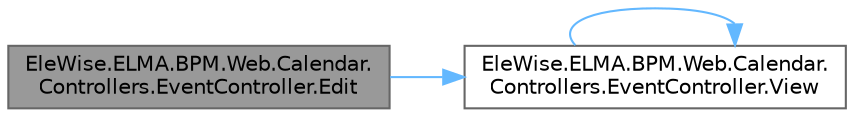 digraph "EleWise.ELMA.BPM.Web.Calendar.Controllers.EventController.Edit"
{
 // LATEX_PDF_SIZE
  bgcolor="transparent";
  edge [fontname=Helvetica,fontsize=10,labelfontname=Helvetica,labelfontsize=10];
  node [fontname=Helvetica,fontsize=10,shape=box,height=0.2,width=0.4];
  rankdir="LR";
  Node1 [id="Node000001",label="EleWise.ELMA.BPM.Web.Calendar.\lControllers.EventController.Edit",height=0.2,width=0.4,color="gray40", fillcolor="grey60", style="filled", fontcolor="black",tooltip="Изменить событие"];
  Node1 -> Node2 [id="edge1_Node000001_Node000002",color="steelblue1",style="solid",tooltip=" "];
  Node2 [id="Node000002",label="EleWise.ELMA.BPM.Web.Calendar.\lControllers.EventController.View",height=0.2,width=0.4,color="grey40", fillcolor="white", style="filled",URL="$class_ele_wise_1_1_e_l_m_a_1_1_b_p_m_1_1_web_1_1_calendar_1_1_controllers_1_1_event_controller.html#abdf79c795e60c1e4fc873ff07ab2eea0",tooltip="Отрисовка"];
  Node2 -> Node2 [id="edge2_Node000002_Node000002",color="steelblue1",style="solid",tooltip=" "];
}
